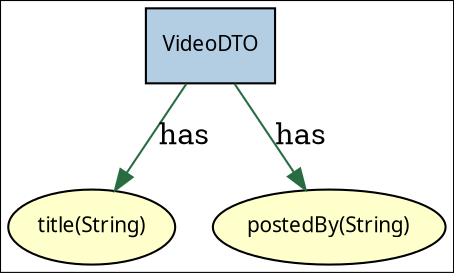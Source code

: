 digraph G {
    node[shape=rectangle, fontname=Tahoma, fontsize=10, style="filled",
        gradientangle="270", fillcolor="bisque", colorscheme="pastel19"]
  	colorscheme="pastel19"
    cluster=true;

		VideoDTO [fillcolor="2"]
		

		
	    title [label="title(String)" fillcolor="6" shape=ellipse ]
	    
            VideoDTO -> title [color="#2A6C41" label="has"]
	    
		
	    postedBy [label="postedBy(String)" fillcolor="6" shape=ellipse ]
	    
            VideoDTO -> postedBy [color="#2A6C41" label="has"]
	    
	
}

